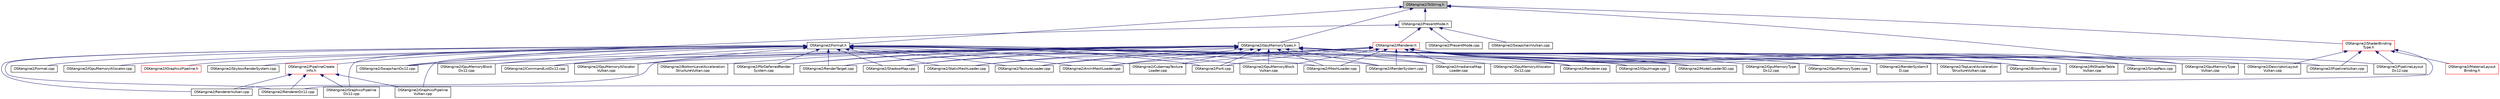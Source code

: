 digraph "OSKengine2/ToString.h"
{
 // LATEX_PDF_SIZE
  edge [fontname="Helvetica",fontsize="10",labelfontname="Helvetica",labelfontsize="10"];
  node [fontname="Helvetica",fontsize="10",shape=record];
  Node1 [label="OSKengine2/ToString.h",height=0.2,width=0.4,color="black", fillcolor="grey75", style="filled", fontcolor="black",tooltip=" "];
  Node1 -> Node2 [dir="back",color="midnightblue",fontsize="10",style="solid"];
  Node2 [label="OSKengine2/Format.h",height=0.2,width=0.4,color="black", fillcolor="white", style="filled",URL="$_format_8h.html",tooltip=" "];
  Node2 -> Node3 [dir="back",color="midnightblue",fontsize="10",style="solid"];
  Node3 [label="OSKengine2/AnimMeshLoader.cpp",height=0.2,width=0.4,color="black", fillcolor="white", style="filled",URL="$_anim_mesh_loader_8cpp.html",tooltip=" "];
  Node2 -> Node4 [dir="back",color="midnightblue",fontsize="10",style="solid"];
  Node4 [label="OSKengine2/CommandListDx12.cpp",height=0.2,width=0.4,color="black", fillcolor="white", style="filled",URL="$_command_list_dx12_8cpp.html",tooltip=" "];
  Node2 -> Node5 [dir="back",color="midnightblue",fontsize="10",style="solid"];
  Node5 [label="OSKengine2/CubemapTexture\lLoader.cpp",height=0.2,width=0.4,color="black", fillcolor="white", style="filled",URL="$_cubemap_texture_loader_8cpp.html",tooltip=" "];
  Node2 -> Node6 [dir="back",color="midnightblue",fontsize="10",style="solid"];
  Node6 [label="OSKengine2/Font.cpp",height=0.2,width=0.4,color="black", fillcolor="white", style="filled",URL="$_font_8cpp.html",tooltip=" "];
  Node2 -> Node7 [dir="back",color="midnightblue",fontsize="10",style="solid"];
  Node7 [label="OSKengine2/Format.cpp",height=0.2,width=0.4,color="black", fillcolor="white", style="filled",URL="$_format_8cpp.html",tooltip=" "];
  Node2 -> Node8 [dir="back",color="midnightblue",fontsize="10",style="solid"];
  Node8 [label="OSKengine2/GpuMemoryAllocator\lVulkan.cpp",height=0.2,width=0.4,color="black", fillcolor="white", style="filled",URL="$_gpu_memory_allocator_vulkan_8cpp.html",tooltip=" "];
  Node2 -> Node9 [dir="back",color="midnightblue",fontsize="10",style="solid"];
  Node9 [label="OSKengine2/GpuMemoryBlock\lDx12.cpp",height=0.2,width=0.4,color="black", fillcolor="white", style="filled",URL="$_gpu_memory_block_dx12_8cpp.html",tooltip=" "];
  Node2 -> Node10 [dir="back",color="midnightblue",fontsize="10",style="solid"];
  Node10 [label="OSKengine2/GpuMemoryBlock\lVulkan.cpp",height=0.2,width=0.4,color="black", fillcolor="white", style="filled",URL="$_gpu_memory_block_vulkan_8cpp.html",tooltip=" "];
  Node2 -> Node11 [dir="back",color="midnightblue",fontsize="10",style="solid"];
  Node11 [label="OSKengine2/GraphicsPipeline\lDx12.cpp",height=0.2,width=0.4,color="black", fillcolor="white", style="filled",URL="$_graphics_pipeline_dx12_8cpp.html",tooltip=" "];
  Node2 -> Node12 [dir="back",color="midnightblue",fontsize="10",style="solid"];
  Node12 [label="OSKengine2/GraphicsPipeline\lVulkan.cpp",height=0.2,width=0.4,color="black", fillcolor="white", style="filled",URL="$_graphics_pipeline_vulkan_8cpp.html",tooltip=" "];
  Node2 -> Node13 [dir="back",color="midnightblue",fontsize="10",style="solid"];
  Node13 [label="OSKengine2/IGpuImage.cpp",height=0.2,width=0.4,color="black", fillcolor="white", style="filled",URL="$_i_gpu_image_8cpp.html",tooltip=" "];
  Node2 -> Node14 [dir="back",color="midnightblue",fontsize="10",style="solid"];
  Node14 [label="OSKengine2/IGpuMemoryAllocator.cpp",height=0.2,width=0.4,color="black", fillcolor="white", style="filled",URL="$_i_gpu_memory_allocator_8cpp.html",tooltip=" "];
  Node2 -> Node15 [dir="back",color="midnightblue",fontsize="10",style="solid"];
  Node15 [label="OSKengine2/IGraphicsPipeline.h",height=0.2,width=0.4,color="red", fillcolor="white", style="filled",URL="$_i_graphics_pipeline_8h.html",tooltip=" "];
  Node2 -> Node44 [dir="back",color="midnightblue",fontsize="10",style="solid"];
  Node44 [label="OSKengine2/IMeshLoader.cpp",height=0.2,width=0.4,color="black", fillcolor="white", style="filled",URL="$_i_mesh_loader_8cpp.html",tooltip=" "];
  Node2 -> Node28 [dir="back",color="midnightblue",fontsize="10",style="solid"];
  Node28 [label="OSKengine2/IRenderSystem.cpp",height=0.2,width=0.4,color="black", fillcolor="white", style="filled",URL="$_i_render_system_8cpp.html",tooltip=" "];
  Node2 -> Node29 [dir="back",color="midnightblue",fontsize="10",style="solid"];
  Node29 [label="OSKengine2/IrradianceMap\lLoader.cpp",height=0.2,width=0.4,color="black", fillcolor="white", style="filled",URL="$_irradiance_map_loader_8cpp.html",tooltip=" "];
  Node2 -> Node45 [dir="back",color="midnightblue",fontsize="10",style="solid"];
  Node45 [label="OSKengine2/ModelLoader3D.cpp",height=0.2,width=0.4,color="black", fillcolor="white", style="filled",URL="$_model_loader3_d_8cpp.html",tooltip=" "];
  Node2 -> Node35 [dir="back",color="midnightblue",fontsize="10",style="solid"];
  Node35 [label="OSKengine2/PbrDeferredRender\lSystem.cpp",height=0.2,width=0.4,color="black", fillcolor="white", style="filled",URL="$_pbr_deferred_render_system_8cpp.html",tooltip=" "];
  Node2 -> Node46 [dir="back",color="midnightblue",fontsize="10",style="solid"];
  Node46 [label="OSKengine2/PipelineCreate\lInfo.h",height=0.2,width=0.4,color="red", fillcolor="white", style="filled",URL="$_pipeline_create_info_8h.html",tooltip=" "];
  Node46 -> Node11 [dir="back",color="midnightblue",fontsize="10",style="solid"];
  Node46 -> Node12 [dir="back",color="midnightblue",fontsize="10",style="solid"];
  Node46 -> Node17 [dir="back",color="midnightblue",fontsize="10",style="solid"];
  Node17 [label="OSKengine2/RendererDx12.cpp",height=0.2,width=0.4,color="black", fillcolor="white", style="filled",URL="$_renderer_dx12_8cpp.html",tooltip=" "];
  Node46 -> Node20 [dir="back",color="midnightblue",fontsize="10",style="solid"];
  Node20 [label="OSKengine2/RendererVulkan.cpp",height=0.2,width=0.4,color="black", fillcolor="white", style="filled",URL="$_renderer_vulkan_8cpp.html",tooltip=" "];
  Node2 -> Node37 [dir="back",color="midnightblue",fontsize="10",style="solid"];
  Node37 [label="OSKengine2/RenderTarget.cpp",height=0.2,width=0.4,color="black", fillcolor="white", style="filled",URL="$_render_target_8cpp.html",tooltip=" "];
  Node2 -> Node57 [dir="back",color="midnightblue",fontsize="10",style="solid"];
  Node57 [label="OSKengine2/Renderer.cpp",height=0.2,width=0.4,color="black", fillcolor="white", style="filled",URL="$_renderer_8cpp.html",tooltip=" "];
  Node2 -> Node17 [dir="back",color="midnightblue",fontsize="10",style="solid"];
  Node2 -> Node20 [dir="back",color="midnightblue",fontsize="10",style="solid"];
  Node2 -> Node38 [dir="back",color="midnightblue",fontsize="10",style="solid"];
  Node38 [label="OSKengine2/ShadowMap.cpp",height=0.2,width=0.4,color="black", fillcolor="white", style="filled",URL="$_shadow_map_8cpp.html",tooltip=" "];
  Node2 -> Node39 [dir="back",color="midnightblue",fontsize="10",style="solid"];
  Node39 [label="OSKengine2/SkyboxRenderSystem.cpp",height=0.2,width=0.4,color="black", fillcolor="white", style="filled",URL="$_skybox_render_system_8cpp.html",tooltip=" "];
  Node2 -> Node58 [dir="back",color="midnightblue",fontsize="10",style="solid"];
  Node58 [label="OSKengine2/StaticMeshLoader.cpp",height=0.2,width=0.4,color="black", fillcolor="white", style="filled",URL="$_static_mesh_loader_8cpp.html",tooltip=" "];
  Node2 -> Node59 [dir="back",color="midnightblue",fontsize="10",style="solid"];
  Node59 [label="OSKengine2/SwapchainDx12.cpp",height=0.2,width=0.4,color="black", fillcolor="white", style="filled",URL="$_swapchain_dx12_8cpp.html",tooltip=" "];
  Node2 -> Node60 [dir="back",color="midnightblue",fontsize="10",style="solid"];
  Node60 [label="OSKengine2/TextureLoader.cpp",height=0.2,width=0.4,color="black", fillcolor="white", style="filled",URL="$_texture_loader_8cpp.html",tooltip=" "];
  Node1 -> Node61 [dir="back",color="midnightblue",fontsize="10",style="solid"];
  Node61 [label="OSKengine2/GpuMemoryType\lVulkan.cpp",height=0.2,width=0.4,color="black", fillcolor="white", style="filled",URL="$_gpu_memory_type_vulkan_8cpp.html",tooltip=" "];
  Node1 -> Node62 [dir="back",color="midnightblue",fontsize="10",style="solid"];
  Node62 [label="OSKengine2/GpuMemoryTypes.h",height=0.2,width=0.4,color="black", fillcolor="white", style="filled",URL="$_gpu_memory_types_8h.html",tooltip=" "];
  Node62 -> Node3 [dir="back",color="midnightblue",fontsize="10",style="solid"];
  Node62 -> Node25 [dir="back",color="midnightblue",fontsize="10",style="solid"];
  Node25 [label="OSKengine2/BloomPass.cpp",height=0.2,width=0.4,color="black", fillcolor="white", style="filled",URL="$_bloom_pass_8cpp.html",tooltip=" "];
  Node62 -> Node63 [dir="back",color="midnightblue",fontsize="10",style="solid"];
  Node63 [label="OSKengine2/BottomLevelAcceleration\lStructureVulkan.cpp",height=0.2,width=0.4,color="black", fillcolor="white", style="filled",URL="$_bottom_level_acceleration_structure_vulkan_8cpp.html",tooltip=" "];
  Node62 -> Node4 [dir="back",color="midnightblue",fontsize="10",style="solid"];
  Node62 -> Node5 [dir="back",color="midnightblue",fontsize="10",style="solid"];
  Node62 -> Node6 [dir="back",color="midnightblue",fontsize="10",style="solid"];
  Node62 -> Node64 [dir="back",color="midnightblue",fontsize="10",style="solid"];
  Node64 [label="OSKengine2/GpuMemoryAllocator\lDx12.cpp",height=0.2,width=0.4,color="black", fillcolor="white", style="filled",URL="$_gpu_memory_allocator_dx12_8cpp.html",tooltip=" "];
  Node62 -> Node8 [dir="back",color="midnightblue",fontsize="10",style="solid"];
  Node62 -> Node9 [dir="back",color="midnightblue",fontsize="10",style="solid"];
  Node62 -> Node10 [dir="back",color="midnightblue",fontsize="10",style="solid"];
  Node62 -> Node65 [dir="back",color="midnightblue",fontsize="10",style="solid"];
  Node65 [label="OSKengine2/GpuMemoryType\lDx12.cpp",height=0.2,width=0.4,color="black", fillcolor="white", style="filled",URL="$_gpu_memory_type_dx12_8cpp.html",tooltip=" "];
  Node62 -> Node61 [dir="back",color="midnightblue",fontsize="10",style="solid"];
  Node62 -> Node66 [dir="back",color="midnightblue",fontsize="10",style="solid"];
  Node66 [label="OSKengine2/GpuMemoryTypes.cpp",height=0.2,width=0.4,color="black", fillcolor="white", style="filled",URL="$_gpu_memory_types_8cpp.html",tooltip=" "];
  Node62 -> Node44 [dir="back",color="midnightblue",fontsize="10",style="solid"];
  Node62 -> Node28 [dir="back",color="midnightblue",fontsize="10",style="solid"];
  Node62 -> Node29 [dir="back",color="midnightblue",fontsize="10",style="solid"];
  Node62 -> Node45 [dir="back",color="midnightblue",fontsize="10",style="solid"];
  Node62 -> Node35 [dir="back",color="midnightblue",fontsize="10",style="solid"];
  Node62 -> Node36 [dir="back",color="midnightblue",fontsize="10",style="solid"];
  Node36 [label="OSKengine2/RenderSystem3\lD.cpp",height=0.2,width=0.4,color="black", fillcolor="white", style="filled",URL="$_render_system3_d_8cpp.html",tooltip=" "];
  Node62 -> Node37 [dir="back",color="midnightblue",fontsize="10",style="solid"];
  Node62 -> Node20 [dir="back",color="midnightblue",fontsize="10",style="solid"];
  Node62 -> Node67 [dir="back",color="midnightblue",fontsize="10",style="solid"];
  Node67 [label="OSKengine2/RtShaderTable\lVulkan.cpp",height=0.2,width=0.4,color="black", fillcolor="white", style="filled",URL="$_rt_shader_table_vulkan_8cpp.html",tooltip=" "];
  Node62 -> Node38 [dir="back",color="midnightblue",fontsize="10",style="solid"];
  Node62 -> Node40 [dir="back",color="midnightblue",fontsize="10",style="solid"];
  Node40 [label="OSKengine2/SmaaPass.cpp",height=0.2,width=0.4,color="black", fillcolor="white", style="filled",URL="$_smaa_pass_8cpp.html",tooltip=" "];
  Node62 -> Node58 [dir="back",color="midnightblue",fontsize="10",style="solid"];
  Node62 -> Node59 [dir="back",color="midnightblue",fontsize="10",style="solid"];
  Node62 -> Node60 [dir="back",color="midnightblue",fontsize="10",style="solid"];
  Node62 -> Node68 [dir="back",color="midnightblue",fontsize="10",style="solid"];
  Node68 [label="OSKengine2/TopLevelAcceleration\lStructureVulkan.cpp",height=0.2,width=0.4,color="black", fillcolor="white", style="filled",URL="$_top_level_acceleration_structure_vulkan_8cpp.html",tooltip=" "];
  Node1 -> Node69 [dir="back",color="midnightblue",fontsize="10",style="solid"];
  Node69 [label="OSKengine2/PresentMode.h",height=0.2,width=0.4,color="black", fillcolor="white", style="filled",URL="$_present_mode_8h.html",tooltip=" "];
  Node69 -> Node70 [dir="back",color="midnightblue",fontsize="10",style="solid"];
  Node70 [label="OSKengine2/IRenderer.h",height=0.2,width=0.4,color="red", fillcolor="white", style="filled",URL="$_i_renderer_8h.html",tooltip=" "];
  Node70 -> Node3 [dir="back",color="midnightblue",fontsize="10",style="solid"];
  Node70 -> Node25 [dir="back",color="midnightblue",fontsize="10",style="solid"];
  Node70 -> Node5 [dir="back",color="midnightblue",fontsize="10",style="solid"];
  Node70 -> Node72 [dir="back",color="midnightblue",fontsize="10",style="solid"];
  Node72 [label="OSKengine2/DescriptorLayout\lVulkan.cpp",height=0.2,width=0.4,color="black", fillcolor="white", style="filled",URL="$_descriptor_layout_vulkan_8cpp.html",tooltip=" "];
  Node70 -> Node6 [dir="back",color="midnightblue",fontsize="10",style="solid"];
  Node70 -> Node10 [dir="back",color="midnightblue",fontsize="10",style="solid"];
  Node70 -> Node61 [dir="back",color="midnightblue",fontsize="10",style="solid"];
  Node70 -> Node13 [dir="back",color="midnightblue",fontsize="10",style="solid"];
  Node70 -> Node44 [dir="back",color="midnightblue",fontsize="10",style="solid"];
  Node70 -> Node54 [dir="back",color="midnightblue",fontsize="10",style="solid"];
  Node54 [label="OSKengine2/IPipelineVulkan.cpp",height=0.2,width=0.4,color="black", fillcolor="white", style="filled",URL="$_i_pipeline_vulkan_8cpp.html",tooltip=" "];
  Node70 -> Node28 [dir="back",color="midnightblue",fontsize="10",style="solid"];
  Node70 -> Node29 [dir="back",color="midnightblue",fontsize="10",style="solid"];
  Node70 -> Node45 [dir="back",color="midnightblue",fontsize="10",style="solid"];
  Node70 -> Node35 [dir="back",color="midnightblue",fontsize="10",style="solid"];
  Node70 -> Node92 [dir="back",color="midnightblue",fontsize="10",style="solid"];
  Node92 [label="OSKengine2/PipelineLayout\lDx12.cpp",height=0.2,width=0.4,color="black", fillcolor="white", style="filled",URL="$_pipeline_layout_dx12_8cpp.html",tooltip=" "];
  Node70 -> Node37 [dir="back",color="midnightblue",fontsize="10",style="solid"];
  Node70 -> Node57 [dir="back",color="midnightblue",fontsize="10",style="solid"];
  Node70 -> Node67 [dir="back",color="midnightblue",fontsize="10",style="solid"];
  Node70 -> Node38 [dir="back",color="midnightblue",fontsize="10",style="solid"];
  Node70 -> Node40 [dir="back",color="midnightblue",fontsize="10",style="solid"];
  Node70 -> Node58 [dir="back",color="midnightblue",fontsize="10",style="solid"];
  Node70 -> Node60 [dir="back",color="midnightblue",fontsize="10",style="solid"];
  Node69 -> Node101 [dir="back",color="midnightblue",fontsize="10",style="solid"];
  Node101 [label="OSKengine2/PresentMode.cpp",height=0.2,width=0.4,color="black", fillcolor="white", style="filled",URL="$_present_mode_8cpp.html",tooltip=" "];
  Node69 -> Node59 [dir="back",color="midnightblue",fontsize="10",style="solid"];
  Node69 -> Node94 [dir="back",color="midnightblue",fontsize="10",style="solid"];
  Node94 [label="OSKengine2/SwapchainVulkan.cpp",height=0.2,width=0.4,color="black", fillcolor="white", style="filled",URL="$_swapchain_vulkan_8cpp.html",tooltip=" "];
  Node1 -> Node102 [dir="back",color="midnightblue",fontsize="10",style="solid"];
  Node102 [label="OSKengine2/ShaderBinding\lType.h",height=0.2,width=0.4,color="red", fillcolor="white", style="filled",URL="$_shader_binding_type_8h.html",tooltip=" "];
  Node102 -> Node72 [dir="back",color="midnightblue",fontsize="10",style="solid"];
  Node102 -> Node54 [dir="back",color="midnightblue",fontsize="10",style="solid"];
  Node102 -> Node103 [dir="back",color="midnightblue",fontsize="10",style="solid"];
  Node103 [label="OSKengine2/MaterialLayout\lBinding.h",height=0.2,width=0.4,color="red", fillcolor="white", style="filled",URL="$_material_layout_binding_8h.html",tooltip=" "];
  Node102 -> Node92 [dir="back",color="midnightblue",fontsize="10",style="solid"];
  Node102 -> Node17 [dir="back",color="midnightblue",fontsize="10",style="solid"];
}
